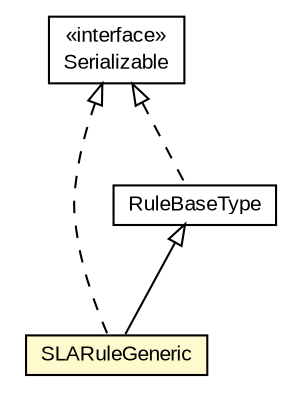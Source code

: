 #!/usr/local/bin/dot
#
# Class diagram 
# Generated by UMLGraph version R5_6-24-gf6e263 (http://www.umlgraph.org/)
#

digraph G {
	edge [fontname="arial",fontsize=10,labelfontname="arial",labelfontsize=10];
	node [fontname="arial",fontsize=10,shape=plaintext];
	nodesep=0.25;
	ranksep=0.5;
	// org.miloss.fgsms.services.interfaces.policyconfiguration.SLARuleGeneric
	c336537 [label=<<table title="org.miloss.fgsms.services.interfaces.policyconfiguration.SLARuleGeneric" border="0" cellborder="1" cellspacing="0" cellpadding="2" port="p" bgcolor="lemonChiffon" href="./SLARuleGeneric.html">
		<tr><td><table border="0" cellspacing="0" cellpadding="1">
<tr><td align="center" balign="center"> SLARuleGeneric </td></tr>
		</table></td></tr>
		</table>>, URL="./SLARuleGeneric.html", fontname="arial", fontcolor="black", fontsize=10.0];
	// org.miloss.fgsms.services.interfaces.policyconfiguration.RuleBaseType
	c336590 [label=<<table title="org.miloss.fgsms.services.interfaces.policyconfiguration.RuleBaseType" border="0" cellborder="1" cellspacing="0" cellpadding="2" port="p" href="./RuleBaseType.html">
		<tr><td><table border="0" cellspacing="0" cellpadding="1">
<tr><td align="center" balign="center"> RuleBaseType </td></tr>
		</table></td></tr>
		</table>>, URL="./RuleBaseType.html", fontname="arial", fontcolor="black", fontsize=10.0];
	//org.miloss.fgsms.services.interfaces.policyconfiguration.SLARuleGeneric extends org.miloss.fgsms.services.interfaces.policyconfiguration.RuleBaseType
	c336590:p -> c336537:p [dir=back,arrowtail=empty];
	//org.miloss.fgsms.services.interfaces.policyconfiguration.SLARuleGeneric implements java.io.Serializable
	c336909:p -> c336537:p [dir=back,arrowtail=empty,style=dashed];
	//org.miloss.fgsms.services.interfaces.policyconfiguration.RuleBaseType implements java.io.Serializable
	c336909:p -> c336590:p [dir=back,arrowtail=empty,style=dashed];
	// java.io.Serializable
	c336909 [label=<<table title="java.io.Serializable" border="0" cellborder="1" cellspacing="0" cellpadding="2" port="p" href="http://java.sun.com/j2se/1.4.2/docs/api/java/io/Serializable.html">
		<tr><td><table border="0" cellspacing="0" cellpadding="1">
<tr><td align="center" balign="center"> &#171;interface&#187; </td></tr>
<tr><td align="center" balign="center"> Serializable </td></tr>
		</table></td></tr>
		</table>>, URL="http://java.sun.com/j2se/1.4.2/docs/api/java/io/Serializable.html", fontname="arial", fontcolor="black", fontsize=10.0];
}

